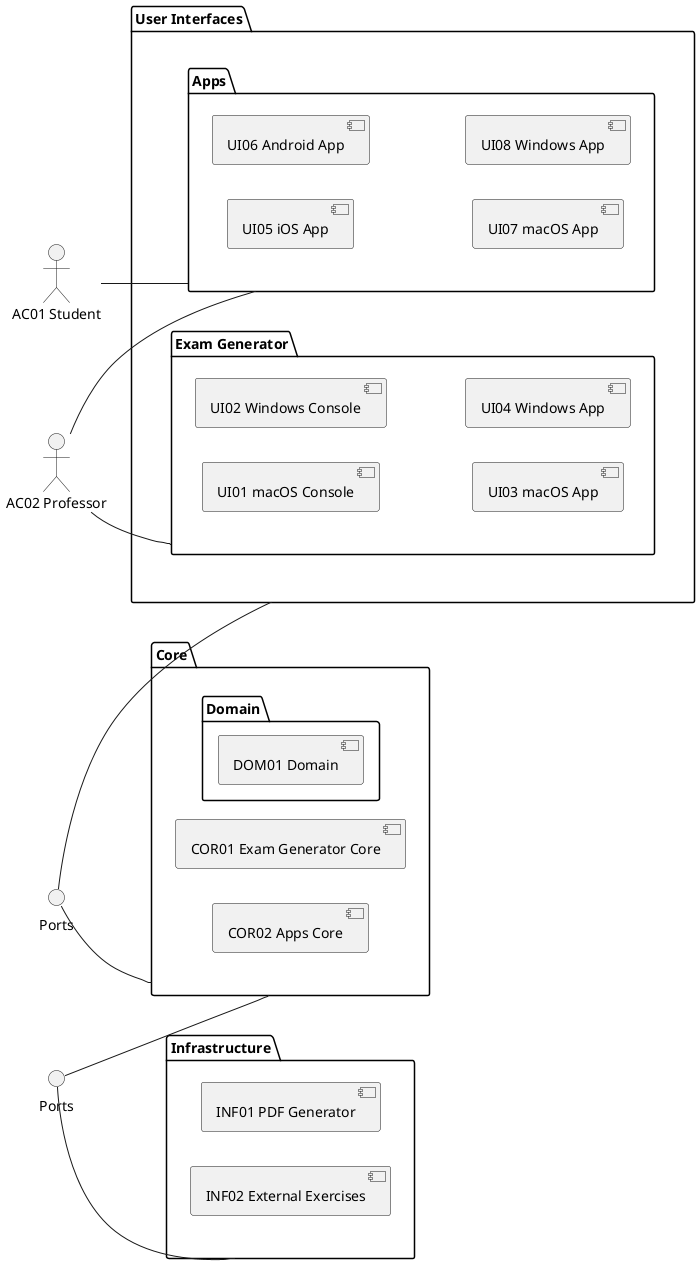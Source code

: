 @startuml
left to right direction

actor :AC01 Student: as AC01
actor :AC02 Professor: as AC02

package "User Interfaces" as PAC01 {
  package "Exam Generator" as PAC06 {
  component [UI01 macOS Console] as UI01
  component [UI02 Windows Console] as UI02
  component [UI03 macOS App] as UI03
  component [UI04 Windows App] as UI04
  }
  package "Apps" as PAC04 {
  component [UI05 iOS App] as UI05
  component [UI06 Android App] as UI06
  component [UI07 macOS App] as UI07
  component [UI08 Windows App] as UI08
  }
}

package "Core" as PAC02 {
  package "Domain" as PAC05 {
  component [DOM01 Domain] as DOM01
  }
  component [COR01 Exam Generator Core] as COR01
  component [COR02 Apps Core] as COR02
}

package "Infrastructure" as PAC03 {
  component [INF01 PDF Generator] as INF01
  component [INF02 External Exercises] as INF02
}

interface "Ports" as INT01
interface "Ports" as INT02
'interface "App Ports" as INT01
'interface "ExamGenerator Ports" as INT02
'interface "Common Core Ports" as INT03
'interface "Apps Core Ports" as INT04
'interface "ExamGenerator Core Ports" as INT05
 
AC01 -- PAC04
AC02 -- PAC06
AC02 -- PAC04
'INT01 -- PAC04
'INT02 -- UI01
'INT01 -- COR01
'INT01 -- COR02
'INT02 -- COR01
'INT02 -- COR03
'INT03 -- COR01
'INT04 -- COR03
'INT05 -- COR02
'INT05 -- INF01
'INT05 -- INF02
'INT03 -- INF02
INT01 -- PAC01
INT01 -- PAC02
INT02 -- PAC02
INT02 -- PAC03
@enduml